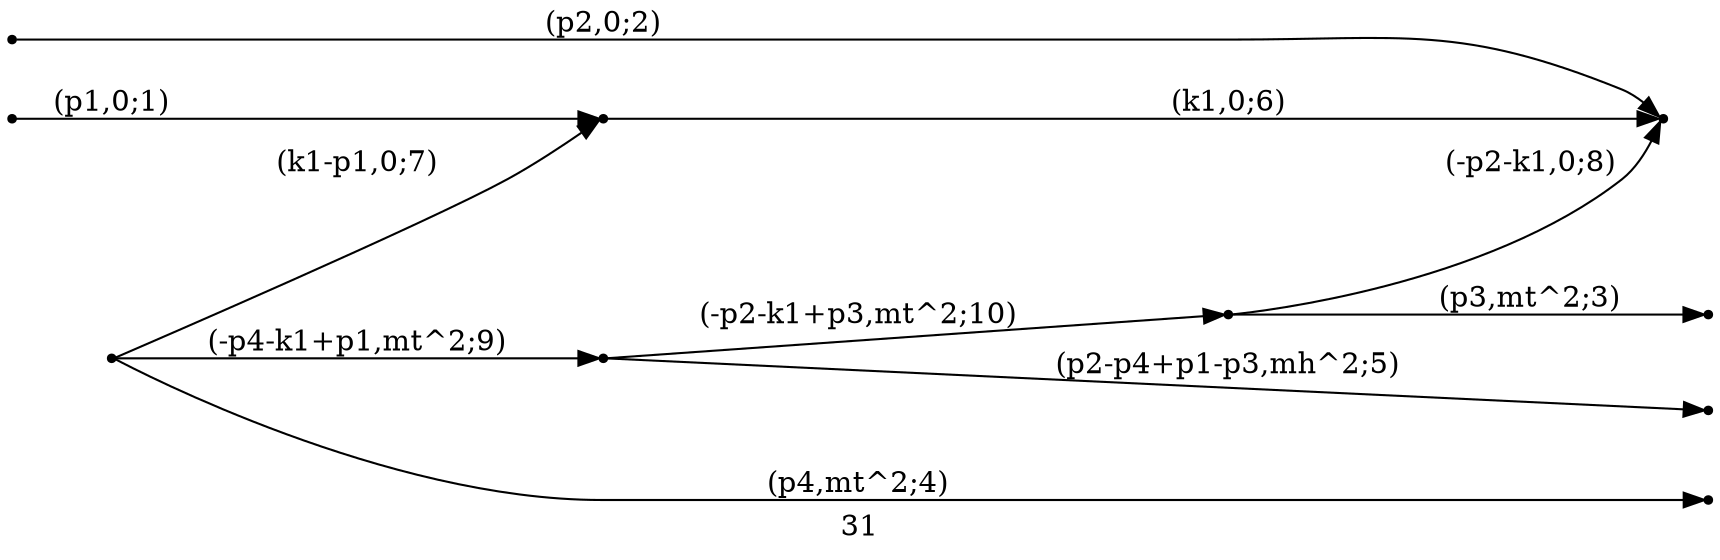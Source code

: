 digraph 31 {
  label="31";
  rankdir="LR";
  subgraph edges {
    -1 -> 1 [label="(p1,0;1)"];
    -2 -> 2 [label="(p2,0;2)"];
    4 -> -3 [label="(p3,mt^2;3)"];
    3 -> -4 [label="(p4,mt^2;4)"];
    5 -> -5 [label="(p2-p4+p1-p3,mh^2;5)"];
    1 -> 2 [label="(k1,0;6)"];
    3 -> 1 [label="(k1-p1,0;7)"];
    4 -> 2 [label="(-p2-k1,0;8)"];
    3 -> 5 [label="(-p4-k1+p1,mt^2;9)"];
    5 -> 4 [label="(-p2-k1+p3,mt^2;10)"];
  }
  subgraph incoming { rank="source"; -1; -2; }
  subgraph outgoing { rank="sink"; -3; -4; -5; }
-5 [shape=point];
-4 [shape=point];
-3 [shape=point];
-2 [shape=point];
-1 [shape=point];
1 [shape=point];
2 [shape=point];
3 [shape=point];
4 [shape=point];
5 [shape=point];
}

